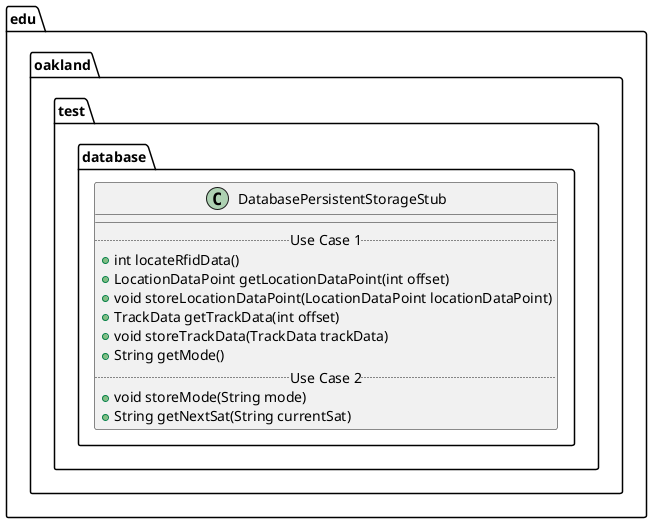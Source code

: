 @startuml DatabasePersistentStorageStub

package edu.oakland.test.database {
    class DatabasePersistentStorageStub {
        __
        .. Use Case 1 ..
        + int locateRfidData()
        + LocationDataPoint getLocationDataPoint(int offset)
        + void storeLocationDataPoint(LocationDataPoint locationDataPoint)
        + TrackData getTrackData(int offset)
        + void storeTrackData(TrackData trackData)
        + String getMode()
        .. Use Case 2 ..
        + void storeMode(String mode)
        + String getNextSat(String currentSat)
    }
}

@enduml